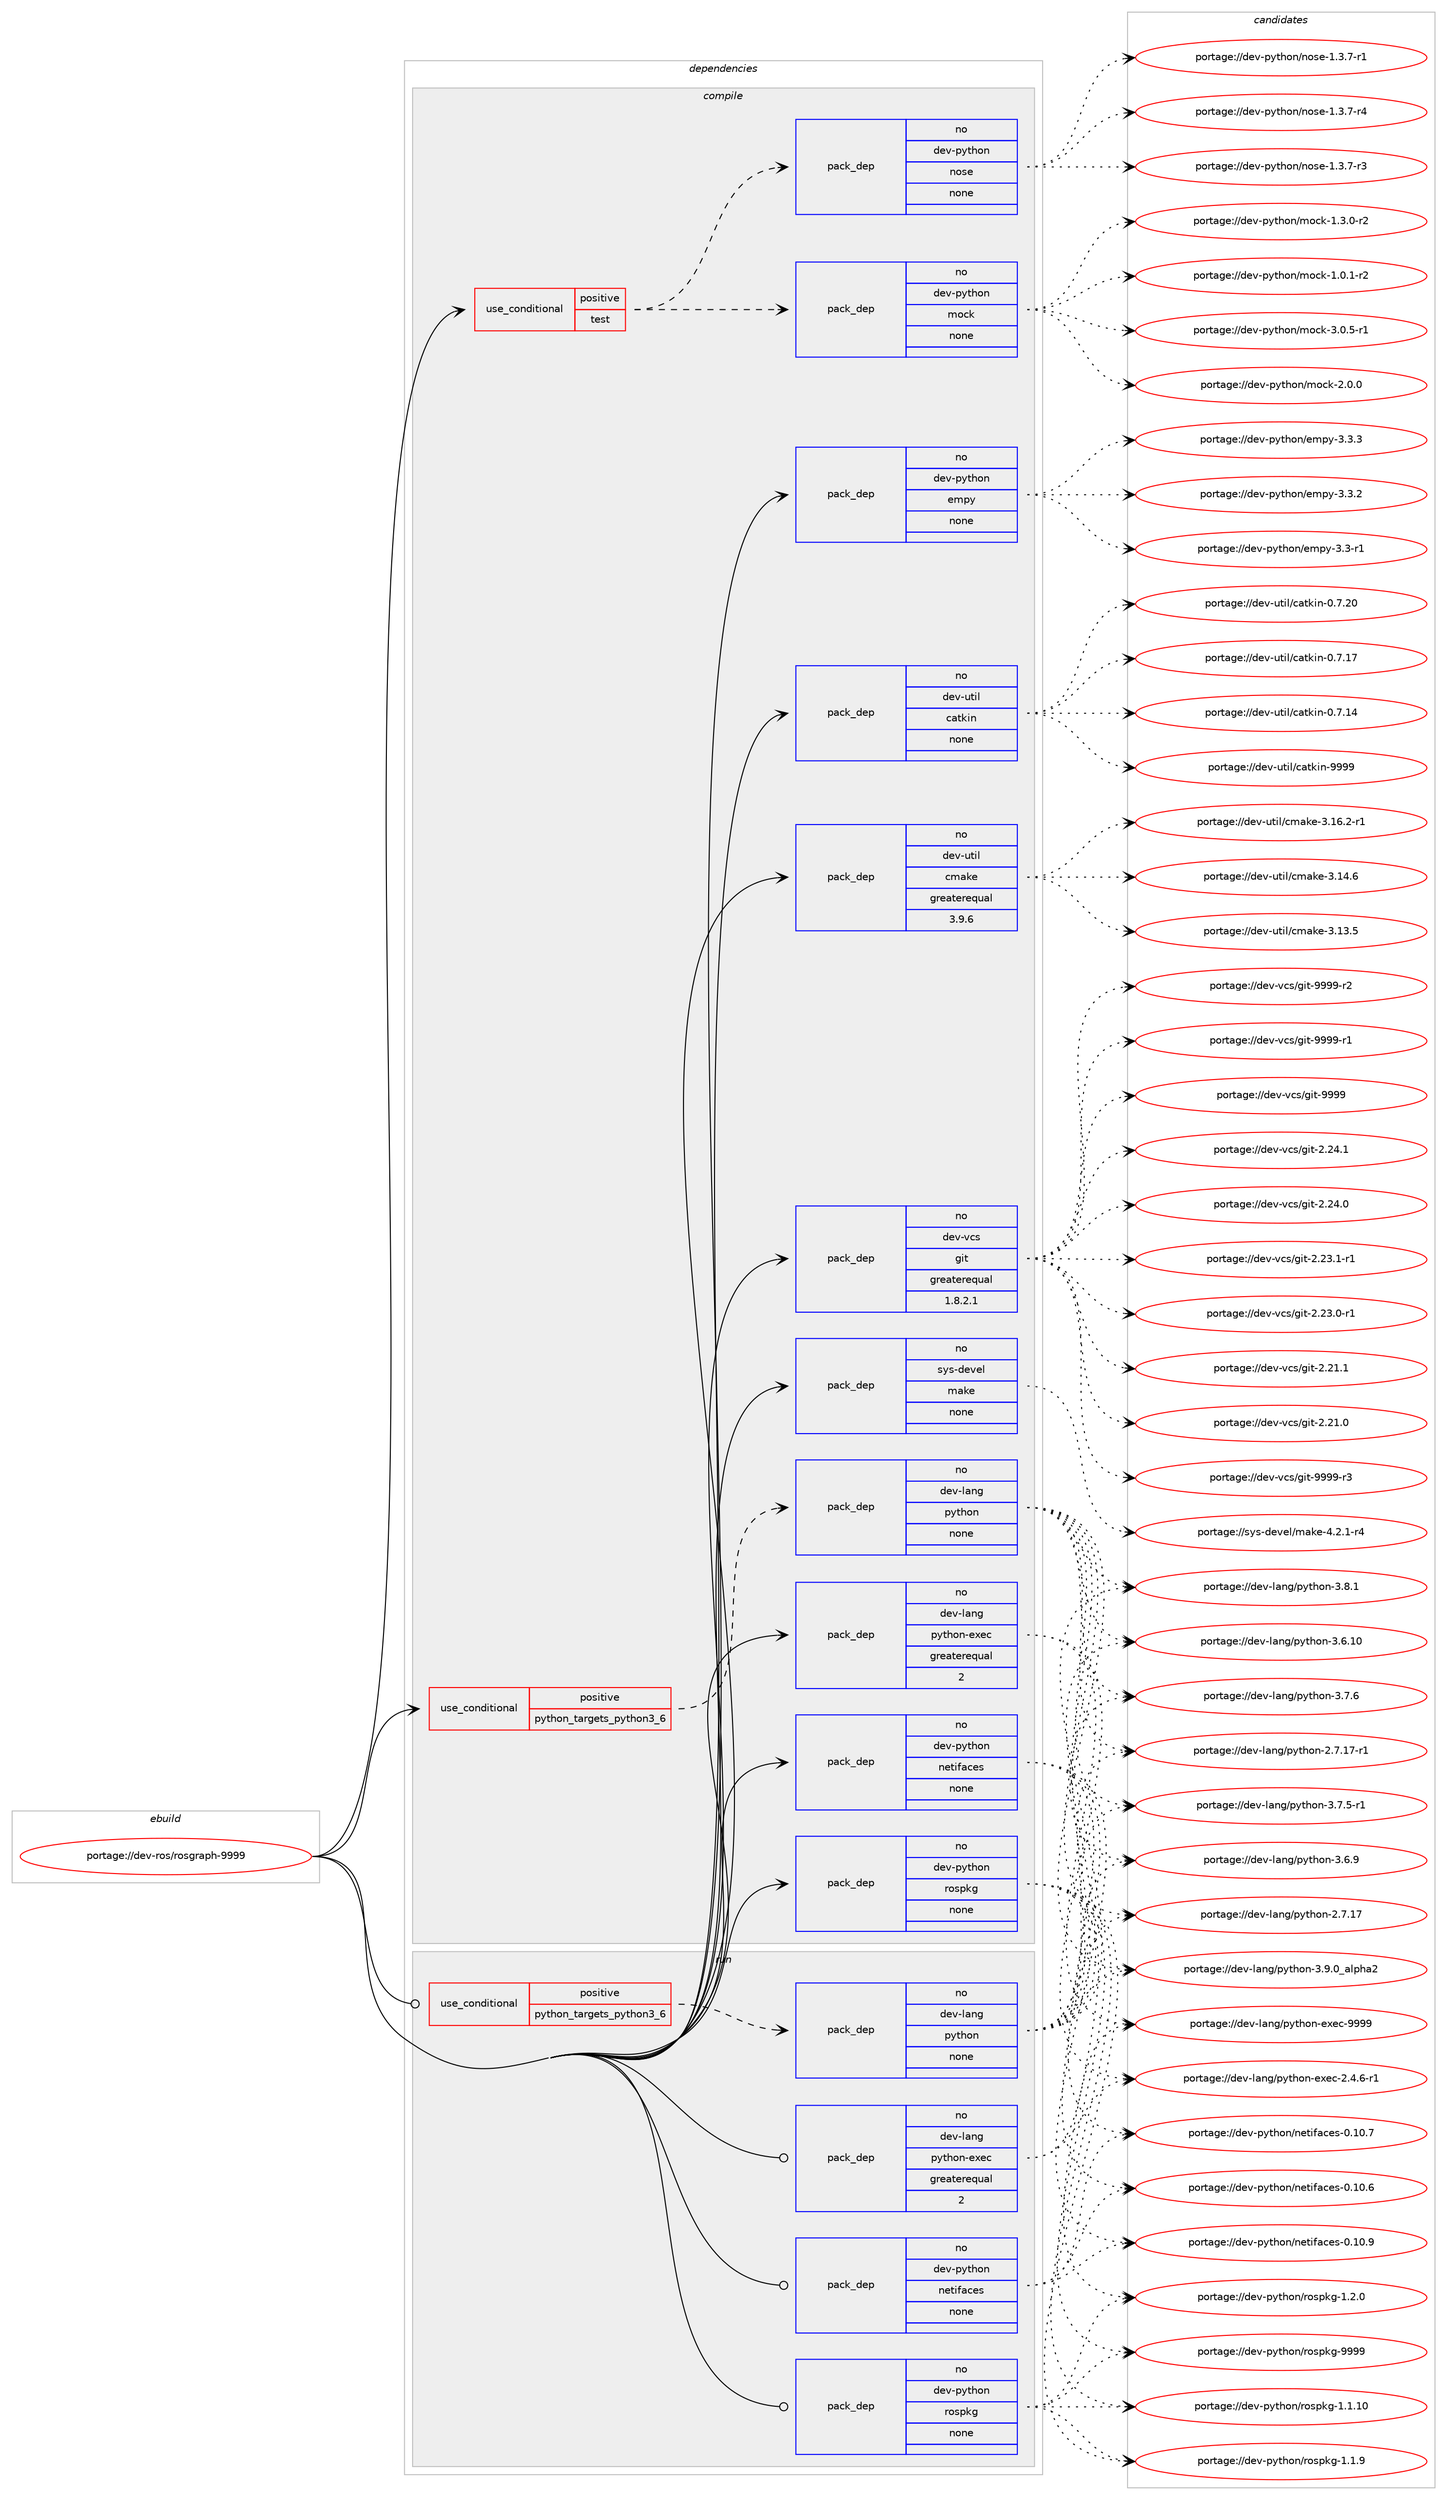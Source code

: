 digraph prolog {

# *************
# Graph options
# *************

newrank=true;
concentrate=true;
compound=true;
graph [rankdir=LR,fontname=Helvetica,fontsize=10,ranksep=1.5];#, ranksep=2.5, nodesep=0.2];
edge  [arrowhead=vee];
node  [fontname=Helvetica,fontsize=10];

# **********
# The ebuild
# **********

subgraph cluster_leftcol {
color=gray;
label=<<i>ebuild</i>>;
id [label="portage://dev-ros/rosgraph-9999", color=red, width=4, href="../dev-ros/rosgraph-9999.svg"];
}

# ****************
# The dependencies
# ****************

subgraph cluster_midcol {
color=gray;
label=<<i>dependencies</i>>;
subgraph cluster_compile {
fillcolor="#eeeeee";
style=filled;
label=<<i>compile</i>>;
subgraph cond98039 {
dependency388336 [label=<<TABLE BORDER="0" CELLBORDER="1" CELLSPACING="0" CELLPADDING="4"><TR><TD ROWSPAN="3" CELLPADDING="10">use_conditional</TD></TR><TR><TD>positive</TD></TR><TR><TD>python_targets_python3_6</TD></TR></TABLE>>, shape=none, color=red];
subgraph pack285444 {
dependency388337 [label=<<TABLE BORDER="0" CELLBORDER="1" CELLSPACING="0" CELLPADDING="4" WIDTH="220"><TR><TD ROWSPAN="6" CELLPADDING="30">pack_dep</TD></TR><TR><TD WIDTH="110">no</TD></TR><TR><TD>dev-lang</TD></TR><TR><TD>python</TD></TR><TR><TD>none</TD></TR><TR><TD></TD></TR></TABLE>>, shape=none, color=blue];
}
dependency388336:e -> dependency388337:w [weight=20,style="dashed",arrowhead="vee"];
}
id:e -> dependency388336:w [weight=20,style="solid",arrowhead="vee"];
subgraph cond98040 {
dependency388338 [label=<<TABLE BORDER="0" CELLBORDER="1" CELLSPACING="0" CELLPADDING="4"><TR><TD ROWSPAN="3" CELLPADDING="10">use_conditional</TD></TR><TR><TD>positive</TD></TR><TR><TD>test</TD></TR></TABLE>>, shape=none, color=red];
subgraph pack285445 {
dependency388339 [label=<<TABLE BORDER="0" CELLBORDER="1" CELLSPACING="0" CELLPADDING="4" WIDTH="220"><TR><TD ROWSPAN="6" CELLPADDING="30">pack_dep</TD></TR><TR><TD WIDTH="110">no</TD></TR><TR><TD>dev-python</TD></TR><TR><TD>mock</TD></TR><TR><TD>none</TD></TR><TR><TD></TD></TR></TABLE>>, shape=none, color=blue];
}
dependency388338:e -> dependency388339:w [weight=20,style="dashed",arrowhead="vee"];
subgraph pack285446 {
dependency388340 [label=<<TABLE BORDER="0" CELLBORDER="1" CELLSPACING="0" CELLPADDING="4" WIDTH="220"><TR><TD ROWSPAN="6" CELLPADDING="30">pack_dep</TD></TR><TR><TD WIDTH="110">no</TD></TR><TR><TD>dev-python</TD></TR><TR><TD>nose</TD></TR><TR><TD>none</TD></TR><TR><TD></TD></TR></TABLE>>, shape=none, color=blue];
}
dependency388338:e -> dependency388340:w [weight=20,style="dashed",arrowhead="vee"];
}
id:e -> dependency388338:w [weight=20,style="solid",arrowhead="vee"];
subgraph pack285447 {
dependency388341 [label=<<TABLE BORDER="0" CELLBORDER="1" CELLSPACING="0" CELLPADDING="4" WIDTH="220"><TR><TD ROWSPAN="6" CELLPADDING="30">pack_dep</TD></TR><TR><TD WIDTH="110">no</TD></TR><TR><TD>dev-lang</TD></TR><TR><TD>python-exec</TD></TR><TR><TD>greaterequal</TD></TR><TR><TD>2</TD></TR></TABLE>>, shape=none, color=blue];
}
id:e -> dependency388341:w [weight=20,style="solid",arrowhead="vee"];
subgraph pack285448 {
dependency388342 [label=<<TABLE BORDER="0" CELLBORDER="1" CELLSPACING="0" CELLPADDING="4" WIDTH="220"><TR><TD ROWSPAN="6" CELLPADDING="30">pack_dep</TD></TR><TR><TD WIDTH="110">no</TD></TR><TR><TD>dev-python</TD></TR><TR><TD>empy</TD></TR><TR><TD>none</TD></TR><TR><TD></TD></TR></TABLE>>, shape=none, color=blue];
}
id:e -> dependency388342:w [weight=20,style="solid",arrowhead="vee"];
subgraph pack285449 {
dependency388343 [label=<<TABLE BORDER="0" CELLBORDER="1" CELLSPACING="0" CELLPADDING="4" WIDTH="220"><TR><TD ROWSPAN="6" CELLPADDING="30">pack_dep</TD></TR><TR><TD WIDTH="110">no</TD></TR><TR><TD>dev-python</TD></TR><TR><TD>netifaces</TD></TR><TR><TD>none</TD></TR><TR><TD></TD></TR></TABLE>>, shape=none, color=blue];
}
id:e -> dependency388343:w [weight=20,style="solid",arrowhead="vee"];
subgraph pack285450 {
dependency388344 [label=<<TABLE BORDER="0" CELLBORDER="1" CELLSPACING="0" CELLPADDING="4" WIDTH="220"><TR><TD ROWSPAN="6" CELLPADDING="30">pack_dep</TD></TR><TR><TD WIDTH="110">no</TD></TR><TR><TD>dev-python</TD></TR><TR><TD>rospkg</TD></TR><TR><TD>none</TD></TR><TR><TD></TD></TR></TABLE>>, shape=none, color=blue];
}
id:e -> dependency388344:w [weight=20,style="solid",arrowhead="vee"];
subgraph pack285451 {
dependency388345 [label=<<TABLE BORDER="0" CELLBORDER="1" CELLSPACING="0" CELLPADDING="4" WIDTH="220"><TR><TD ROWSPAN="6" CELLPADDING="30">pack_dep</TD></TR><TR><TD WIDTH="110">no</TD></TR><TR><TD>dev-util</TD></TR><TR><TD>catkin</TD></TR><TR><TD>none</TD></TR><TR><TD></TD></TR></TABLE>>, shape=none, color=blue];
}
id:e -> dependency388345:w [weight=20,style="solid",arrowhead="vee"];
subgraph pack285452 {
dependency388346 [label=<<TABLE BORDER="0" CELLBORDER="1" CELLSPACING="0" CELLPADDING="4" WIDTH="220"><TR><TD ROWSPAN="6" CELLPADDING="30">pack_dep</TD></TR><TR><TD WIDTH="110">no</TD></TR><TR><TD>dev-util</TD></TR><TR><TD>cmake</TD></TR><TR><TD>greaterequal</TD></TR><TR><TD>3.9.6</TD></TR></TABLE>>, shape=none, color=blue];
}
id:e -> dependency388346:w [weight=20,style="solid",arrowhead="vee"];
subgraph pack285453 {
dependency388347 [label=<<TABLE BORDER="0" CELLBORDER="1" CELLSPACING="0" CELLPADDING="4" WIDTH="220"><TR><TD ROWSPAN="6" CELLPADDING="30">pack_dep</TD></TR><TR><TD WIDTH="110">no</TD></TR><TR><TD>dev-vcs</TD></TR><TR><TD>git</TD></TR><TR><TD>greaterequal</TD></TR><TR><TD>1.8.2.1</TD></TR></TABLE>>, shape=none, color=blue];
}
id:e -> dependency388347:w [weight=20,style="solid",arrowhead="vee"];
subgraph pack285454 {
dependency388348 [label=<<TABLE BORDER="0" CELLBORDER="1" CELLSPACING="0" CELLPADDING="4" WIDTH="220"><TR><TD ROWSPAN="6" CELLPADDING="30">pack_dep</TD></TR><TR><TD WIDTH="110">no</TD></TR><TR><TD>sys-devel</TD></TR><TR><TD>make</TD></TR><TR><TD>none</TD></TR><TR><TD></TD></TR></TABLE>>, shape=none, color=blue];
}
id:e -> dependency388348:w [weight=20,style="solid",arrowhead="vee"];
}
subgraph cluster_compileandrun {
fillcolor="#eeeeee";
style=filled;
label=<<i>compile and run</i>>;
}
subgraph cluster_run {
fillcolor="#eeeeee";
style=filled;
label=<<i>run</i>>;
subgraph cond98041 {
dependency388349 [label=<<TABLE BORDER="0" CELLBORDER="1" CELLSPACING="0" CELLPADDING="4"><TR><TD ROWSPAN="3" CELLPADDING="10">use_conditional</TD></TR><TR><TD>positive</TD></TR><TR><TD>python_targets_python3_6</TD></TR></TABLE>>, shape=none, color=red];
subgraph pack285455 {
dependency388350 [label=<<TABLE BORDER="0" CELLBORDER="1" CELLSPACING="0" CELLPADDING="4" WIDTH="220"><TR><TD ROWSPAN="6" CELLPADDING="30">pack_dep</TD></TR><TR><TD WIDTH="110">no</TD></TR><TR><TD>dev-lang</TD></TR><TR><TD>python</TD></TR><TR><TD>none</TD></TR><TR><TD></TD></TR></TABLE>>, shape=none, color=blue];
}
dependency388349:e -> dependency388350:w [weight=20,style="dashed",arrowhead="vee"];
}
id:e -> dependency388349:w [weight=20,style="solid",arrowhead="odot"];
subgraph pack285456 {
dependency388351 [label=<<TABLE BORDER="0" CELLBORDER="1" CELLSPACING="0" CELLPADDING="4" WIDTH="220"><TR><TD ROWSPAN="6" CELLPADDING="30">pack_dep</TD></TR><TR><TD WIDTH="110">no</TD></TR><TR><TD>dev-lang</TD></TR><TR><TD>python-exec</TD></TR><TR><TD>greaterequal</TD></TR><TR><TD>2</TD></TR></TABLE>>, shape=none, color=blue];
}
id:e -> dependency388351:w [weight=20,style="solid",arrowhead="odot"];
subgraph pack285457 {
dependency388352 [label=<<TABLE BORDER="0" CELLBORDER="1" CELLSPACING="0" CELLPADDING="4" WIDTH="220"><TR><TD ROWSPAN="6" CELLPADDING="30">pack_dep</TD></TR><TR><TD WIDTH="110">no</TD></TR><TR><TD>dev-python</TD></TR><TR><TD>netifaces</TD></TR><TR><TD>none</TD></TR><TR><TD></TD></TR></TABLE>>, shape=none, color=blue];
}
id:e -> dependency388352:w [weight=20,style="solid",arrowhead="odot"];
subgraph pack285458 {
dependency388353 [label=<<TABLE BORDER="0" CELLBORDER="1" CELLSPACING="0" CELLPADDING="4" WIDTH="220"><TR><TD ROWSPAN="6" CELLPADDING="30">pack_dep</TD></TR><TR><TD WIDTH="110">no</TD></TR><TR><TD>dev-python</TD></TR><TR><TD>rospkg</TD></TR><TR><TD>none</TD></TR><TR><TD></TD></TR></TABLE>>, shape=none, color=blue];
}
id:e -> dependency388353:w [weight=20,style="solid",arrowhead="odot"];
}
}

# **************
# The candidates
# **************

subgraph cluster_choices {
rank=same;
color=gray;
label=<<i>candidates</i>>;

subgraph choice285444 {
color=black;
nodesep=1;
choice10010111845108971101034711212111610411111045514657464895971081121049750 [label="portage://dev-lang/python-3.9.0_alpha2", color=red, width=4,href="../dev-lang/python-3.9.0_alpha2.svg"];
choice100101118451089711010347112121116104111110455146564649 [label="portage://dev-lang/python-3.8.1", color=red, width=4,href="../dev-lang/python-3.8.1.svg"];
choice100101118451089711010347112121116104111110455146554654 [label="portage://dev-lang/python-3.7.6", color=red, width=4,href="../dev-lang/python-3.7.6.svg"];
choice1001011184510897110103471121211161041111104551465546534511449 [label="portage://dev-lang/python-3.7.5-r1", color=red, width=4,href="../dev-lang/python-3.7.5-r1.svg"];
choice100101118451089711010347112121116104111110455146544657 [label="portage://dev-lang/python-3.6.9", color=red, width=4,href="../dev-lang/python-3.6.9.svg"];
choice10010111845108971101034711212111610411111045514654464948 [label="portage://dev-lang/python-3.6.10", color=red, width=4,href="../dev-lang/python-3.6.10.svg"];
choice100101118451089711010347112121116104111110455046554649554511449 [label="portage://dev-lang/python-2.7.17-r1", color=red, width=4,href="../dev-lang/python-2.7.17-r1.svg"];
choice10010111845108971101034711212111610411111045504655464955 [label="portage://dev-lang/python-2.7.17", color=red, width=4,href="../dev-lang/python-2.7.17.svg"];
dependency388337:e -> choice10010111845108971101034711212111610411111045514657464895971081121049750:w [style=dotted,weight="100"];
dependency388337:e -> choice100101118451089711010347112121116104111110455146564649:w [style=dotted,weight="100"];
dependency388337:e -> choice100101118451089711010347112121116104111110455146554654:w [style=dotted,weight="100"];
dependency388337:e -> choice1001011184510897110103471121211161041111104551465546534511449:w [style=dotted,weight="100"];
dependency388337:e -> choice100101118451089711010347112121116104111110455146544657:w [style=dotted,weight="100"];
dependency388337:e -> choice10010111845108971101034711212111610411111045514654464948:w [style=dotted,weight="100"];
dependency388337:e -> choice100101118451089711010347112121116104111110455046554649554511449:w [style=dotted,weight="100"];
dependency388337:e -> choice10010111845108971101034711212111610411111045504655464955:w [style=dotted,weight="100"];
}
subgraph choice285445 {
color=black;
nodesep=1;
choice1001011184511212111610411111047109111991074551464846534511449 [label="portage://dev-python/mock-3.0.5-r1", color=red, width=4,href="../dev-python/mock-3.0.5-r1.svg"];
choice100101118451121211161041111104710911199107455046484648 [label="portage://dev-python/mock-2.0.0", color=red, width=4,href="../dev-python/mock-2.0.0.svg"];
choice1001011184511212111610411111047109111991074549465146484511450 [label="portage://dev-python/mock-1.3.0-r2", color=red, width=4,href="../dev-python/mock-1.3.0-r2.svg"];
choice1001011184511212111610411111047109111991074549464846494511450 [label="portage://dev-python/mock-1.0.1-r2", color=red, width=4,href="../dev-python/mock-1.0.1-r2.svg"];
dependency388339:e -> choice1001011184511212111610411111047109111991074551464846534511449:w [style=dotted,weight="100"];
dependency388339:e -> choice100101118451121211161041111104710911199107455046484648:w [style=dotted,weight="100"];
dependency388339:e -> choice1001011184511212111610411111047109111991074549465146484511450:w [style=dotted,weight="100"];
dependency388339:e -> choice1001011184511212111610411111047109111991074549464846494511450:w [style=dotted,weight="100"];
}
subgraph choice285446 {
color=black;
nodesep=1;
choice10010111845112121116104111110471101111151014549465146554511452 [label="portage://dev-python/nose-1.3.7-r4", color=red, width=4,href="../dev-python/nose-1.3.7-r4.svg"];
choice10010111845112121116104111110471101111151014549465146554511451 [label="portage://dev-python/nose-1.3.7-r3", color=red, width=4,href="../dev-python/nose-1.3.7-r3.svg"];
choice10010111845112121116104111110471101111151014549465146554511449 [label="portage://dev-python/nose-1.3.7-r1", color=red, width=4,href="../dev-python/nose-1.3.7-r1.svg"];
dependency388340:e -> choice10010111845112121116104111110471101111151014549465146554511452:w [style=dotted,weight="100"];
dependency388340:e -> choice10010111845112121116104111110471101111151014549465146554511451:w [style=dotted,weight="100"];
dependency388340:e -> choice10010111845112121116104111110471101111151014549465146554511449:w [style=dotted,weight="100"];
}
subgraph choice285447 {
color=black;
nodesep=1;
choice10010111845108971101034711212111610411111045101120101994557575757 [label="portage://dev-lang/python-exec-9999", color=red, width=4,href="../dev-lang/python-exec-9999.svg"];
choice10010111845108971101034711212111610411111045101120101994550465246544511449 [label="portage://dev-lang/python-exec-2.4.6-r1", color=red, width=4,href="../dev-lang/python-exec-2.4.6-r1.svg"];
dependency388341:e -> choice10010111845108971101034711212111610411111045101120101994557575757:w [style=dotted,weight="100"];
dependency388341:e -> choice10010111845108971101034711212111610411111045101120101994550465246544511449:w [style=dotted,weight="100"];
}
subgraph choice285448 {
color=black;
nodesep=1;
choice1001011184511212111610411111047101109112121455146514651 [label="portage://dev-python/empy-3.3.3", color=red, width=4,href="../dev-python/empy-3.3.3.svg"];
choice1001011184511212111610411111047101109112121455146514650 [label="portage://dev-python/empy-3.3.2", color=red, width=4,href="../dev-python/empy-3.3.2.svg"];
choice1001011184511212111610411111047101109112121455146514511449 [label="portage://dev-python/empy-3.3-r1", color=red, width=4,href="../dev-python/empy-3.3-r1.svg"];
dependency388342:e -> choice1001011184511212111610411111047101109112121455146514651:w [style=dotted,weight="100"];
dependency388342:e -> choice1001011184511212111610411111047101109112121455146514650:w [style=dotted,weight="100"];
dependency388342:e -> choice1001011184511212111610411111047101109112121455146514511449:w [style=dotted,weight="100"];
}
subgraph choice285449 {
color=black;
nodesep=1;
choice1001011184511212111610411111047110101116105102979910111545484649484657 [label="portage://dev-python/netifaces-0.10.9", color=red, width=4,href="../dev-python/netifaces-0.10.9.svg"];
choice1001011184511212111610411111047110101116105102979910111545484649484655 [label="portage://dev-python/netifaces-0.10.7", color=red, width=4,href="../dev-python/netifaces-0.10.7.svg"];
choice1001011184511212111610411111047110101116105102979910111545484649484654 [label="portage://dev-python/netifaces-0.10.6", color=red, width=4,href="../dev-python/netifaces-0.10.6.svg"];
dependency388343:e -> choice1001011184511212111610411111047110101116105102979910111545484649484657:w [style=dotted,weight="100"];
dependency388343:e -> choice1001011184511212111610411111047110101116105102979910111545484649484655:w [style=dotted,weight="100"];
dependency388343:e -> choice1001011184511212111610411111047110101116105102979910111545484649484654:w [style=dotted,weight="100"];
}
subgraph choice285450 {
color=black;
nodesep=1;
choice10010111845112121116104111110471141111151121071034557575757 [label="portage://dev-python/rospkg-9999", color=red, width=4,href="../dev-python/rospkg-9999.svg"];
choice1001011184511212111610411111047114111115112107103454946504648 [label="portage://dev-python/rospkg-1.2.0", color=red, width=4,href="../dev-python/rospkg-1.2.0.svg"];
choice1001011184511212111610411111047114111115112107103454946494657 [label="portage://dev-python/rospkg-1.1.9", color=red, width=4,href="../dev-python/rospkg-1.1.9.svg"];
choice100101118451121211161041111104711411111511210710345494649464948 [label="portage://dev-python/rospkg-1.1.10", color=red, width=4,href="../dev-python/rospkg-1.1.10.svg"];
dependency388344:e -> choice10010111845112121116104111110471141111151121071034557575757:w [style=dotted,weight="100"];
dependency388344:e -> choice1001011184511212111610411111047114111115112107103454946504648:w [style=dotted,weight="100"];
dependency388344:e -> choice1001011184511212111610411111047114111115112107103454946494657:w [style=dotted,weight="100"];
dependency388344:e -> choice100101118451121211161041111104711411111511210710345494649464948:w [style=dotted,weight="100"];
}
subgraph choice285451 {
color=black;
nodesep=1;
choice100101118451171161051084799971161071051104557575757 [label="portage://dev-util/catkin-9999", color=red, width=4,href="../dev-util/catkin-9999.svg"];
choice1001011184511711610510847999711610710511045484655465048 [label="portage://dev-util/catkin-0.7.20", color=red, width=4,href="../dev-util/catkin-0.7.20.svg"];
choice1001011184511711610510847999711610710511045484655464955 [label="portage://dev-util/catkin-0.7.17", color=red, width=4,href="../dev-util/catkin-0.7.17.svg"];
choice1001011184511711610510847999711610710511045484655464952 [label="portage://dev-util/catkin-0.7.14", color=red, width=4,href="../dev-util/catkin-0.7.14.svg"];
dependency388345:e -> choice100101118451171161051084799971161071051104557575757:w [style=dotted,weight="100"];
dependency388345:e -> choice1001011184511711610510847999711610710511045484655465048:w [style=dotted,weight="100"];
dependency388345:e -> choice1001011184511711610510847999711610710511045484655464955:w [style=dotted,weight="100"];
dependency388345:e -> choice1001011184511711610510847999711610710511045484655464952:w [style=dotted,weight="100"];
}
subgraph choice285452 {
color=black;
nodesep=1;
choice10010111845117116105108479910997107101455146495446504511449 [label="portage://dev-util/cmake-3.16.2-r1", color=red, width=4,href="../dev-util/cmake-3.16.2-r1.svg"];
choice1001011184511711610510847991099710710145514649524654 [label="portage://dev-util/cmake-3.14.6", color=red, width=4,href="../dev-util/cmake-3.14.6.svg"];
choice1001011184511711610510847991099710710145514649514653 [label="portage://dev-util/cmake-3.13.5", color=red, width=4,href="../dev-util/cmake-3.13.5.svg"];
dependency388346:e -> choice10010111845117116105108479910997107101455146495446504511449:w [style=dotted,weight="100"];
dependency388346:e -> choice1001011184511711610510847991099710710145514649524654:w [style=dotted,weight="100"];
dependency388346:e -> choice1001011184511711610510847991099710710145514649514653:w [style=dotted,weight="100"];
}
subgraph choice285453 {
color=black;
nodesep=1;
choice10010111845118991154710310511645575757574511451 [label="portage://dev-vcs/git-9999-r3", color=red, width=4,href="../dev-vcs/git-9999-r3.svg"];
choice10010111845118991154710310511645575757574511450 [label="portage://dev-vcs/git-9999-r2", color=red, width=4,href="../dev-vcs/git-9999-r2.svg"];
choice10010111845118991154710310511645575757574511449 [label="portage://dev-vcs/git-9999-r1", color=red, width=4,href="../dev-vcs/git-9999-r1.svg"];
choice1001011184511899115471031051164557575757 [label="portage://dev-vcs/git-9999", color=red, width=4,href="../dev-vcs/git-9999.svg"];
choice10010111845118991154710310511645504650524649 [label="portage://dev-vcs/git-2.24.1", color=red, width=4,href="../dev-vcs/git-2.24.1.svg"];
choice10010111845118991154710310511645504650524648 [label="portage://dev-vcs/git-2.24.0", color=red, width=4,href="../dev-vcs/git-2.24.0.svg"];
choice100101118451189911547103105116455046505146494511449 [label="portage://dev-vcs/git-2.23.1-r1", color=red, width=4,href="../dev-vcs/git-2.23.1-r1.svg"];
choice100101118451189911547103105116455046505146484511449 [label="portage://dev-vcs/git-2.23.0-r1", color=red, width=4,href="../dev-vcs/git-2.23.0-r1.svg"];
choice10010111845118991154710310511645504650494649 [label="portage://dev-vcs/git-2.21.1", color=red, width=4,href="../dev-vcs/git-2.21.1.svg"];
choice10010111845118991154710310511645504650494648 [label="portage://dev-vcs/git-2.21.0", color=red, width=4,href="../dev-vcs/git-2.21.0.svg"];
dependency388347:e -> choice10010111845118991154710310511645575757574511451:w [style=dotted,weight="100"];
dependency388347:e -> choice10010111845118991154710310511645575757574511450:w [style=dotted,weight="100"];
dependency388347:e -> choice10010111845118991154710310511645575757574511449:w [style=dotted,weight="100"];
dependency388347:e -> choice1001011184511899115471031051164557575757:w [style=dotted,weight="100"];
dependency388347:e -> choice10010111845118991154710310511645504650524649:w [style=dotted,weight="100"];
dependency388347:e -> choice10010111845118991154710310511645504650524648:w [style=dotted,weight="100"];
dependency388347:e -> choice100101118451189911547103105116455046505146494511449:w [style=dotted,weight="100"];
dependency388347:e -> choice100101118451189911547103105116455046505146484511449:w [style=dotted,weight="100"];
dependency388347:e -> choice10010111845118991154710310511645504650494649:w [style=dotted,weight="100"];
dependency388347:e -> choice10010111845118991154710310511645504650494648:w [style=dotted,weight="100"];
}
subgraph choice285454 {
color=black;
nodesep=1;
choice1151211154510010111810110847109971071014552465046494511452 [label="portage://sys-devel/make-4.2.1-r4", color=red, width=4,href="../sys-devel/make-4.2.1-r4.svg"];
dependency388348:e -> choice1151211154510010111810110847109971071014552465046494511452:w [style=dotted,weight="100"];
}
subgraph choice285455 {
color=black;
nodesep=1;
choice10010111845108971101034711212111610411111045514657464895971081121049750 [label="portage://dev-lang/python-3.9.0_alpha2", color=red, width=4,href="../dev-lang/python-3.9.0_alpha2.svg"];
choice100101118451089711010347112121116104111110455146564649 [label="portage://dev-lang/python-3.8.1", color=red, width=4,href="../dev-lang/python-3.8.1.svg"];
choice100101118451089711010347112121116104111110455146554654 [label="portage://dev-lang/python-3.7.6", color=red, width=4,href="../dev-lang/python-3.7.6.svg"];
choice1001011184510897110103471121211161041111104551465546534511449 [label="portage://dev-lang/python-3.7.5-r1", color=red, width=4,href="../dev-lang/python-3.7.5-r1.svg"];
choice100101118451089711010347112121116104111110455146544657 [label="portage://dev-lang/python-3.6.9", color=red, width=4,href="../dev-lang/python-3.6.9.svg"];
choice10010111845108971101034711212111610411111045514654464948 [label="portage://dev-lang/python-3.6.10", color=red, width=4,href="../dev-lang/python-3.6.10.svg"];
choice100101118451089711010347112121116104111110455046554649554511449 [label="portage://dev-lang/python-2.7.17-r1", color=red, width=4,href="../dev-lang/python-2.7.17-r1.svg"];
choice10010111845108971101034711212111610411111045504655464955 [label="portage://dev-lang/python-2.7.17", color=red, width=4,href="../dev-lang/python-2.7.17.svg"];
dependency388350:e -> choice10010111845108971101034711212111610411111045514657464895971081121049750:w [style=dotted,weight="100"];
dependency388350:e -> choice100101118451089711010347112121116104111110455146564649:w [style=dotted,weight="100"];
dependency388350:e -> choice100101118451089711010347112121116104111110455146554654:w [style=dotted,weight="100"];
dependency388350:e -> choice1001011184510897110103471121211161041111104551465546534511449:w [style=dotted,weight="100"];
dependency388350:e -> choice100101118451089711010347112121116104111110455146544657:w [style=dotted,weight="100"];
dependency388350:e -> choice10010111845108971101034711212111610411111045514654464948:w [style=dotted,weight="100"];
dependency388350:e -> choice100101118451089711010347112121116104111110455046554649554511449:w [style=dotted,weight="100"];
dependency388350:e -> choice10010111845108971101034711212111610411111045504655464955:w [style=dotted,weight="100"];
}
subgraph choice285456 {
color=black;
nodesep=1;
choice10010111845108971101034711212111610411111045101120101994557575757 [label="portage://dev-lang/python-exec-9999", color=red, width=4,href="../dev-lang/python-exec-9999.svg"];
choice10010111845108971101034711212111610411111045101120101994550465246544511449 [label="portage://dev-lang/python-exec-2.4.6-r1", color=red, width=4,href="../dev-lang/python-exec-2.4.6-r1.svg"];
dependency388351:e -> choice10010111845108971101034711212111610411111045101120101994557575757:w [style=dotted,weight="100"];
dependency388351:e -> choice10010111845108971101034711212111610411111045101120101994550465246544511449:w [style=dotted,weight="100"];
}
subgraph choice285457 {
color=black;
nodesep=1;
choice1001011184511212111610411111047110101116105102979910111545484649484657 [label="portage://dev-python/netifaces-0.10.9", color=red, width=4,href="../dev-python/netifaces-0.10.9.svg"];
choice1001011184511212111610411111047110101116105102979910111545484649484655 [label="portage://dev-python/netifaces-0.10.7", color=red, width=4,href="../dev-python/netifaces-0.10.7.svg"];
choice1001011184511212111610411111047110101116105102979910111545484649484654 [label="portage://dev-python/netifaces-0.10.6", color=red, width=4,href="../dev-python/netifaces-0.10.6.svg"];
dependency388352:e -> choice1001011184511212111610411111047110101116105102979910111545484649484657:w [style=dotted,weight="100"];
dependency388352:e -> choice1001011184511212111610411111047110101116105102979910111545484649484655:w [style=dotted,weight="100"];
dependency388352:e -> choice1001011184511212111610411111047110101116105102979910111545484649484654:w [style=dotted,weight="100"];
}
subgraph choice285458 {
color=black;
nodesep=1;
choice10010111845112121116104111110471141111151121071034557575757 [label="portage://dev-python/rospkg-9999", color=red, width=4,href="../dev-python/rospkg-9999.svg"];
choice1001011184511212111610411111047114111115112107103454946504648 [label="portage://dev-python/rospkg-1.2.0", color=red, width=4,href="../dev-python/rospkg-1.2.0.svg"];
choice1001011184511212111610411111047114111115112107103454946494657 [label="portage://dev-python/rospkg-1.1.9", color=red, width=4,href="../dev-python/rospkg-1.1.9.svg"];
choice100101118451121211161041111104711411111511210710345494649464948 [label="portage://dev-python/rospkg-1.1.10", color=red, width=4,href="../dev-python/rospkg-1.1.10.svg"];
dependency388353:e -> choice10010111845112121116104111110471141111151121071034557575757:w [style=dotted,weight="100"];
dependency388353:e -> choice1001011184511212111610411111047114111115112107103454946504648:w [style=dotted,weight="100"];
dependency388353:e -> choice1001011184511212111610411111047114111115112107103454946494657:w [style=dotted,weight="100"];
dependency388353:e -> choice100101118451121211161041111104711411111511210710345494649464948:w [style=dotted,weight="100"];
}
}

}
